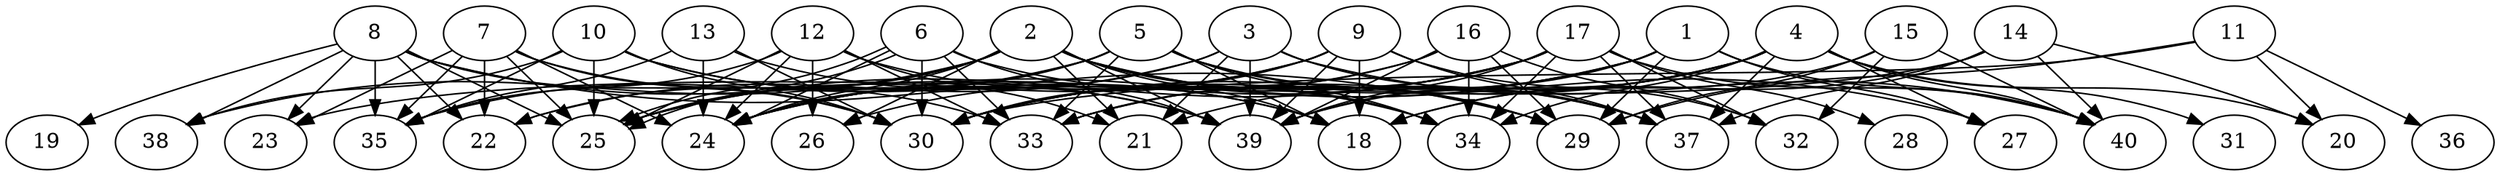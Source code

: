 // DAG automatically generated by daggen at Thu Oct  3 14:06:48 2019
// ./daggen --dot -n 40 --ccr 0.3 --fat 0.9 --regular 0.5 --density 0.6 --mindata 5242880 --maxdata 52428800 
digraph G {
  1 [size="102659413", alpha="0.09", expect_size="30797824"] 
  1 -> 24 [size ="30797824"]
  1 -> 27 [size ="30797824"]
  1 -> 29 [size ="30797824"]
  1 -> 30 [size ="30797824"]
  1 -> 33 [size ="30797824"]
  1 -> 39 [size ="30797824"]
  1 -> 40 [size ="30797824"]
  2 [size="124129280", alpha="0.16", expect_size="37238784"] 
  2 -> 18 [size ="37238784"]
  2 -> 21 [size ="37238784"]
  2 -> 22 [size ="37238784"]
  2 -> 24 [size ="37238784"]
  2 -> 25 [size ="37238784"]
  2 -> 26 [size ="37238784"]
  2 -> 27 [size ="37238784"]
  2 -> 34 [size ="37238784"]
  2 -> 37 [size ="37238784"]
  2 -> 38 [size ="37238784"]
  2 -> 39 [size ="37238784"]
  3 [size="24371200", alpha="0.08", expect_size="7311360"] 
  3 -> 21 [size ="7311360"]
  3 -> 22 [size ="7311360"]
  3 -> 24 [size ="7311360"]
  3 -> 37 [size ="7311360"]
  3 -> 39 [size ="7311360"]
  3 -> 40 [size ="7311360"]
  4 [size="117937493", alpha="0.17", expect_size="35381248"] 
  4 -> 20 [size ="35381248"]
  4 -> 21 [size ="35381248"]
  4 -> 27 [size ="35381248"]
  4 -> 30 [size ="35381248"]
  4 -> 31 [size ="35381248"]
  4 -> 33 [size ="35381248"]
  4 -> 34 [size ="35381248"]
  4 -> 37 [size ="35381248"]
  4 -> 39 [size ="35381248"]
  4 -> 40 [size ="35381248"]
  5 [size="170123947", alpha="0.09", expect_size="51037184"] 
  5 -> 18 [size ="51037184"]
  5 -> 24 [size ="51037184"]
  5 -> 25 [size ="51037184"]
  5 -> 29 [size ="51037184"]
  5 -> 33 [size ="51037184"]
  5 -> 34 [size ="51037184"]
  5 -> 35 [size ="51037184"]
  5 -> 37 [size ="51037184"]
  6 [size="116384427", alpha="0.13", expect_size="34915328"] 
  6 -> 24 [size ="34915328"]
  6 -> 25 [size ="34915328"]
  6 -> 25 [size ="34915328"]
  6 -> 29 [size ="34915328"]
  6 -> 30 [size ="34915328"]
  6 -> 33 [size ="34915328"]
  6 -> 39 [size ="34915328"]
  7 [size="136523093", alpha="0.01", expect_size="40956928"] 
  7 -> 22 [size ="40956928"]
  7 -> 23 [size ="40956928"]
  7 -> 24 [size ="40956928"]
  7 -> 25 [size ="40956928"]
  7 -> 30 [size ="40956928"]
  7 -> 33 [size ="40956928"]
  7 -> 35 [size ="40956928"]
  8 [size="63488000", alpha="0.11", expect_size="19046400"] 
  8 -> 19 [size ="19046400"]
  8 -> 22 [size ="19046400"]
  8 -> 23 [size ="19046400"]
  8 -> 25 [size ="19046400"]
  8 -> 29 [size ="19046400"]
  8 -> 30 [size ="19046400"]
  8 -> 35 [size ="19046400"]
  8 -> 38 [size ="19046400"]
  8 -> 39 [size ="19046400"]
  9 [size="67986773", alpha="0.15", expect_size="20396032"] 
  9 -> 18 [size ="20396032"]
  9 -> 24 [size ="20396032"]
  9 -> 25 [size ="20396032"]
  9 -> 30 [size ="20396032"]
  9 -> 32 [size ="20396032"]
  9 -> 37 [size ="20396032"]
  9 -> 39 [size ="20396032"]
  10 [size="113520640", alpha="0.18", expect_size="34056192"] 
  10 -> 18 [size ="34056192"]
  10 -> 25 [size ="34056192"]
  10 -> 30 [size ="34056192"]
  10 -> 35 [size ="34056192"]
  10 -> 38 [size ="34056192"]
  10 -> 39 [size ="34056192"]
  11 [size="71113387", alpha="0.17", expect_size="21334016"] 
  11 -> 20 [size ="21334016"]
  11 -> 29 [size ="21334016"]
  11 -> 30 [size ="21334016"]
  11 -> 36 [size ="21334016"]
  12 [size="137994240", alpha="0.05", expect_size="41398272"] 
  12 -> 21 [size ="41398272"]
  12 -> 24 [size ="41398272"]
  12 -> 25 [size ="41398272"]
  12 -> 26 [size ="41398272"]
  12 -> 33 [size ="41398272"]
  12 -> 34 [size ="41398272"]
  12 -> 35 [size ="41398272"]
  13 [size="107093333", alpha="0.03", expect_size="32128000"] 
  13 -> 18 [size ="32128000"]
  13 -> 24 [size ="32128000"]
  13 -> 30 [size ="32128000"]
  13 -> 35 [size ="32128000"]
  14 [size="167208960", alpha="0.14", expect_size="50162688"] 
  14 -> 18 [size ="50162688"]
  14 -> 20 [size ="50162688"]
  14 -> 23 [size ="50162688"]
  14 -> 37 [size ="50162688"]
  14 -> 40 [size ="50162688"]
  15 [size="142407680", alpha="0.17", expect_size="42722304"] 
  15 -> 18 [size ="42722304"]
  15 -> 29 [size ="42722304"]
  15 -> 32 [size ="42722304"]
  15 -> 40 [size ="42722304"]
  16 [size="57316693", alpha="0.08", expect_size="17195008"] 
  16 -> 26 [size ="17195008"]
  16 -> 29 [size ="17195008"]
  16 -> 30 [size ="17195008"]
  16 -> 32 [size ="17195008"]
  16 -> 34 [size ="17195008"]
  16 -> 39 [size ="17195008"]
  17 [size="161361920", alpha="0.13", expect_size="48408576"] 
  17 -> 24 [size ="48408576"]
  17 -> 25 [size ="48408576"]
  17 -> 28 [size ="48408576"]
  17 -> 30 [size ="48408576"]
  17 -> 32 [size ="48408576"]
  17 -> 33 [size ="48408576"]
  17 -> 34 [size ="48408576"]
  17 -> 37 [size ="48408576"]
  17 -> 39 [size ="48408576"]
  17 -> 40 [size ="48408576"]
  18 [size="172748800", alpha="0.16", expect_size="51824640"] 
  19 [size="102604800", alpha="0.06", expect_size="30781440"] 
  20 [size="63566507", alpha="0.00", expect_size="19069952"] 
  21 [size="50701653", alpha="0.05", expect_size="15210496"] 
  22 [size="26664960", alpha="0.04", expect_size="7999488"] 
  23 [size="63552853", alpha="0.03", expect_size="19065856"] 
  24 [size="86439253", alpha="0.15", expect_size="25931776"] 
  25 [size="42458453", alpha="0.07", expect_size="12737536"] 
  26 [size="20299093", alpha="0.11", expect_size="6089728"] 
  27 [size="86497280", alpha="0.11", expect_size="25949184"] 
  28 [size="35222187", alpha="0.16", expect_size="10566656"] 
  29 [size="160996693", alpha="0.07", expect_size="48299008"] 
  30 [size="49404587", alpha="0.11", expect_size="14821376"] 
  31 [size="49442133", alpha="0.02", expect_size="14832640"] 
  32 [size="89006080", alpha="0.08", expect_size="26701824"] 
  33 [size="117469867", alpha="0.05", expect_size="35240960"] 
  34 [size="141725013", alpha="0.02", expect_size="42517504"] 
  35 [size="104946347", alpha="0.14", expect_size="31483904"] 
  36 [size="159784960", alpha="0.11", expect_size="47935488"] 
  37 [size="90579627", alpha="0.07", expect_size="27173888"] 
  38 [size="173663573", alpha="0.03", expect_size="52099072"] 
  39 [size="140475733", alpha="0.09", expect_size="42142720"] 
  40 [size="41530027", alpha="0.01", expect_size="12459008"] 
}
